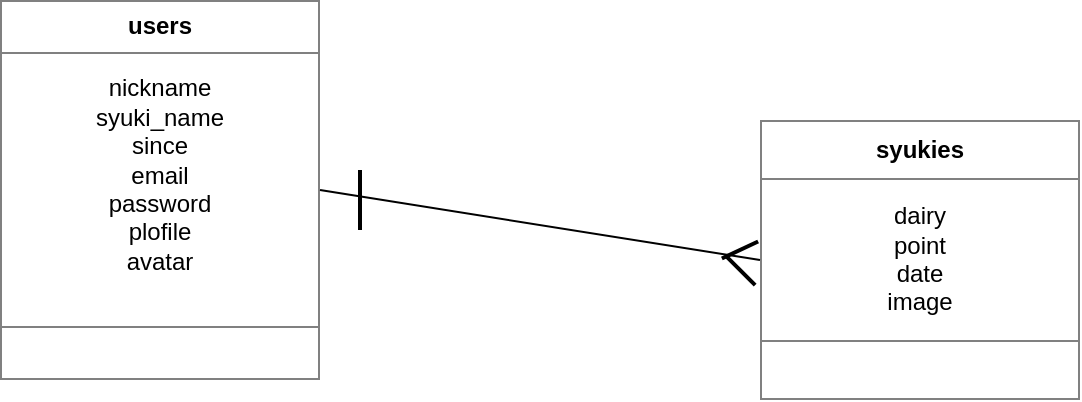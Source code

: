 <mxfile>
    <diagram id="k-XFRlOABscGB1ARnAqK" name="ページ1">
        <mxGraphModel dx="1203" dy="733" grid="1" gridSize="10" guides="1" tooltips="1" connect="1" arrows="1" fold="1" page="1" pageScale="1" pageWidth="827" pageHeight="1169" math="0" shadow="0">
            <root>
                <mxCell id="0"/>
                <mxCell id="1" parent="0"/>
                <mxCell id="3" value="&lt;table border=&quot;1&quot; width=&quot;100%&quot; cellpadding=&quot;4&quot; style=&quot;width: 100% ; height: 100% ; border-collapse: collapse&quot;&gt;&lt;tbody&gt;&lt;tr&gt;&lt;th align=&quot;center&quot;&gt;users&lt;/th&gt;&lt;/tr&gt;&lt;tr&gt;&lt;td align=&quot;center&quot;&gt;nickname&lt;br&gt;syuki_name&lt;br&gt;since&lt;br&gt;email&lt;br&gt;password&lt;br&gt;plofile&lt;br&gt;avatar&lt;br&gt;&lt;br&gt;&lt;/td&gt;&lt;/tr&gt;&lt;tr&gt;&lt;td align=&quot;center&quot;&gt;&lt;br&gt;&lt;/td&gt;&lt;/tr&gt;&lt;/tbody&gt;&lt;/table&gt;" style="text;html=1;strokeColor=none;fillColor=none;overflow=fill;" vertex="1" parent="1">
                    <mxGeometry x="80" y="60" width="160" height="190" as="geometry"/>
                </mxCell>
                <mxCell id="4" value="&lt;table border=&quot;1&quot; width=&quot;100%&quot; cellpadding=&quot;4&quot; style=&quot;width: 100% ; height: 100% ; border-collapse: collapse&quot;&gt;&lt;tbody&gt;&lt;tr&gt;&lt;th align=&quot;center&quot;&gt;syukies&lt;/th&gt;&lt;/tr&gt;&lt;tr&gt;&lt;td align=&quot;center&quot;&gt;dairy&lt;br&gt;point&lt;br&gt;date&lt;br&gt;image&lt;/td&gt;&lt;/tr&gt;&lt;tr&gt;&lt;td align=&quot;center&quot;&gt;&lt;br&gt;&lt;/td&gt;&lt;/tr&gt;&lt;/tbody&gt;&lt;/table&gt;" style="text;html=1;strokeColor=none;fillColor=none;overflow=fill;" vertex="1" parent="1">
                    <mxGeometry x="460" y="120" width="160" height="140" as="geometry"/>
                </mxCell>
                <mxCell id="5" value="" style="endArrow=none;html=1;exitX=1;exitY=0.5;exitDx=0;exitDy=0;entryX=0;entryY=0.5;entryDx=0;entryDy=0;startArrow=none;" edge="1" parent="1" source="3" target="4">
                    <mxGeometry width="50" height="50" relative="1" as="geometry">
                        <mxPoint x="265.903" y="195.358" as="sourcePoint"/>
                        <mxPoint x="430" y="350" as="targetPoint"/>
                    </mxGeometry>
                </mxCell>
                <mxCell id="11" value="" style="line;strokeWidth=2;html=1;rotation=-90;" vertex="1" parent="1">
                    <mxGeometry x="245" y="155" width="30" height="10" as="geometry"/>
                </mxCell>
                <mxCell id="12" value="" style="line;strokeWidth=2;html=1;rotation=-25;" vertex="1" parent="1">
                    <mxGeometry x="440" y="180" width="20" height="10" as="geometry"/>
                </mxCell>
                <mxCell id="14" value="" style="line;strokeWidth=2;html=1;rotation=45;" vertex="1" parent="1">
                    <mxGeometry x="440.5" y="190.5" width="20" height="10" as="geometry"/>
                </mxCell>
            </root>
        </mxGraphModel>
    </diagram>
</mxfile>